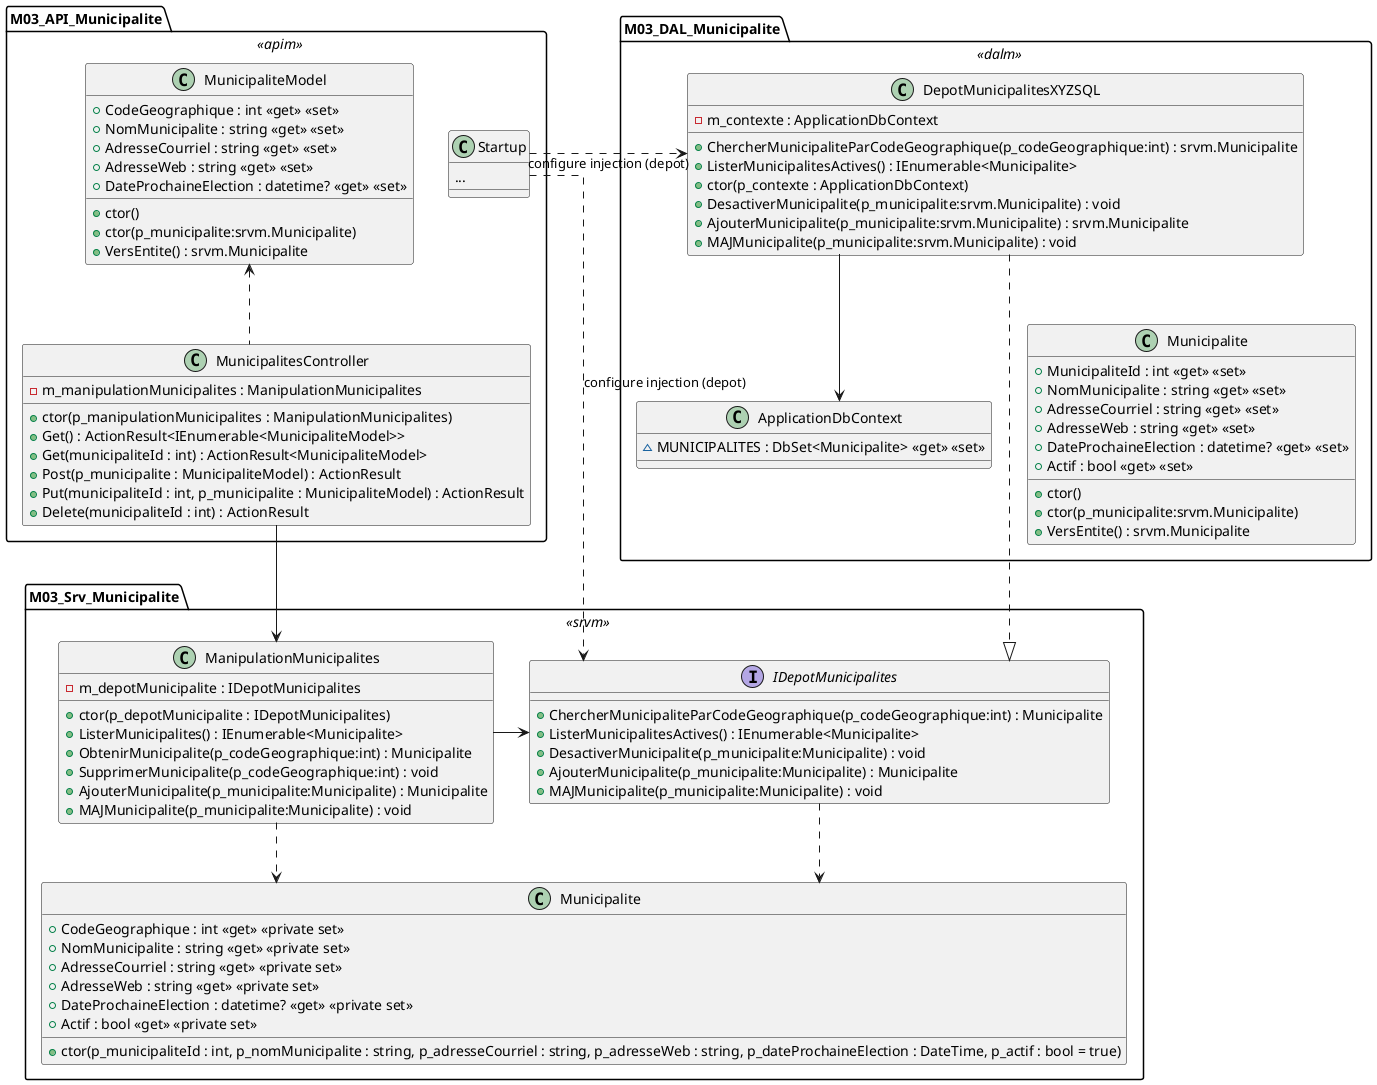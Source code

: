 @startuml
skinparam linetype ortho

namespace M03_API_Municipalite << apim >> {
    class Startup {
        ...
    }

    class MunicipalitesController {
        - m_manipulationMunicipalites : ManipulationMunicipalites
        + ctor(p_manipulationMunicipalites : ManipulationMunicipalites)
        + Get() : ActionResult<IEnumerable<MunicipaliteModel>>
        + Get(municipaliteId : int) : ActionResult<MunicipaliteModel>
        + Post(p_municipalite : MunicipaliteModel) : ActionResult
        + Put(municipaliteId : int, p_municipalite : MunicipaliteModel) : ActionResult
        + Delete(municipaliteId : int) : ActionResult
    }

    class MunicipaliteModel {
        + CodeGeographique : int <<get>> <<set>>
        + NomMunicipalite : string <<get>> <<set>>
        + AdresseCourriel : string <<get>> <<set>>
        + AdresseWeb : string <<get>> <<set>>
        + DateProchaineElection : datetime? <<get>> <<set>>
        + ctor()
        + ctor(p_municipalite:srvm.Municipalite)
        + VersEntite() : srvm.Municipalite
    }

    MunicipalitesController .u.> MunicipaliteModel
}

namespace M03_Srv_Municipalite << srvm >> {
    class ManipulationMunicipalites {
        - m_depotMunicipalite : IDepotMunicipalites
        + ctor(p_depotMunicipalite : IDepotMunicipalites)
        + ListerMunicipalites() : IEnumerable<Municipalite>
        + ObtenirMunicipalite(p_codeGeographique:int) : Municipalite
        + SupprimerMunicipalite(p_codeGeographique:int) : void
        + AjouterMunicipalite(p_municipalite:Municipalite) : Municipalite
        + MAJMunicipalite(p_municipalite:Municipalite) : void
    }

    interface IDepotMunicipalites {
        + ChercherMunicipaliteParCodeGeographique(p_codeGeographique:int) : Municipalite
        + ListerMunicipalitesActives() : IEnumerable<Municipalite>
        + DesactiverMunicipalite(p_municipalite:Municipalite) : void
        + AjouterMunicipalite(p_municipalite:Municipalite) : Municipalite
        + MAJMunicipalite(p_municipalite:Municipalite) : void
    }

    class Municipalite {
        + CodeGeographique : int <<get>> <<private set>>
        + NomMunicipalite : string <<get>> <<private set>>
        + AdresseCourriel : string <<get>> <<private set>>
        + AdresseWeb : string <<get>> <<private set>>
        + DateProchaineElection : datetime? <<get>> <<private set>>
        + Actif : bool <<get>> <<private set>>
        + ctor(p_municipaliteId : int, p_nomMunicipalite : string, p_adresseCourriel : string, p_adresseWeb : string, p_dateProchaineElection : DateTime, p_actif : bool = true)
    }

    ManipulationMunicipalites -> IDepotMunicipalites
    IDepotMunicipalites ..> Municipalite
    ManipulationMunicipalites ..> Municipalite
    M03_API_Municipalite.Startup ..> IDepotMunicipalites : configure injection (depot)
    M03_API_Municipalite.MunicipalitesController --> ManipulationMunicipalites
}

namespace M03_DAL_Municipalite << dalm >> {
    class ApplicationDbContext {
        ~ MUNICIPALITES : DbSet<Municipalite> <<get>> <<set>>
    }

    class DepotMunicipalitesXYZSQL {
        - m_contexte : ApplicationDbContext
        + ChercherMunicipaliteParCodeGeographique(p_codeGeographique:int) : srvm.Municipalite
        + ListerMunicipalitesActives() : IEnumerable<Municipalite>
        + ctor(p_contexte : ApplicationDbContext)
        + DesactiverMunicipalite(p_municipalite:srvm.Municipalite) : void
        + AjouterMunicipalite(p_municipalite:srvm.Municipalite) : srvm.Municipalite
        + MAJMunicipalite(p_municipalite:srvm.Municipalite) : void
    }

    class Municipalite {
        + MunicipaliteId : int <<get>> <<set>>
        + NomMunicipalite : string <<get>> <<set>>
        + AdresseCourriel : string <<get>> <<set>>
        + AdresseWeb : string <<get>> <<set>>
        + DateProchaineElection : datetime? <<get>> <<set>>
        + Actif : bool <<get>> <<set>>
        + ctor()
        + ctor(p_municipalite:srvm.Municipalite)
        + VersEntite() : srvm.Municipalite
    }

    DepotMunicipalitesXYZSQL --> ApplicationDbContext
    DepotMunicipalitesXYZSQL -[hidden]-> Municipalite
    M03_API_Municipalite.Startup .> DepotMunicipalitesXYZSQL : configure injection (depot)
    DepotMunicipalitesXYZSQL ..|> M03_Srv_Municipalite.IDepotMunicipalites
}

@enduml
